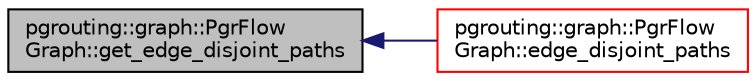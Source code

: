 digraph "pgrouting::graph::PgrFlowGraph::get_edge_disjoint_paths"
{
  edge [fontname="Helvetica",fontsize="10",labelfontname="Helvetica",labelfontsize="10"];
  node [fontname="Helvetica",fontsize="10",shape=record];
  rankdir="LR";
  Node1 [label="pgrouting::graph::PgrFlow\lGraph::get_edge_disjoint_paths",height=0.2,width=0.4,color="black", fillcolor="grey75", style="filled", fontcolor="black"];
  Node1 -> Node2 [dir="back",color="midnightblue",fontsize="10",style="solid",fontname="Helvetica"];
  Node2 [label="pgrouting::graph::PgrFlow\lGraph::edge_disjoint_paths",height=0.2,width=0.4,color="red", fillcolor="white", style="filled",URL="$classpgrouting_1_1graph_1_1PgrFlowGraph.html#a205922056671c5480f3fbe2d5458ade2"];
}
